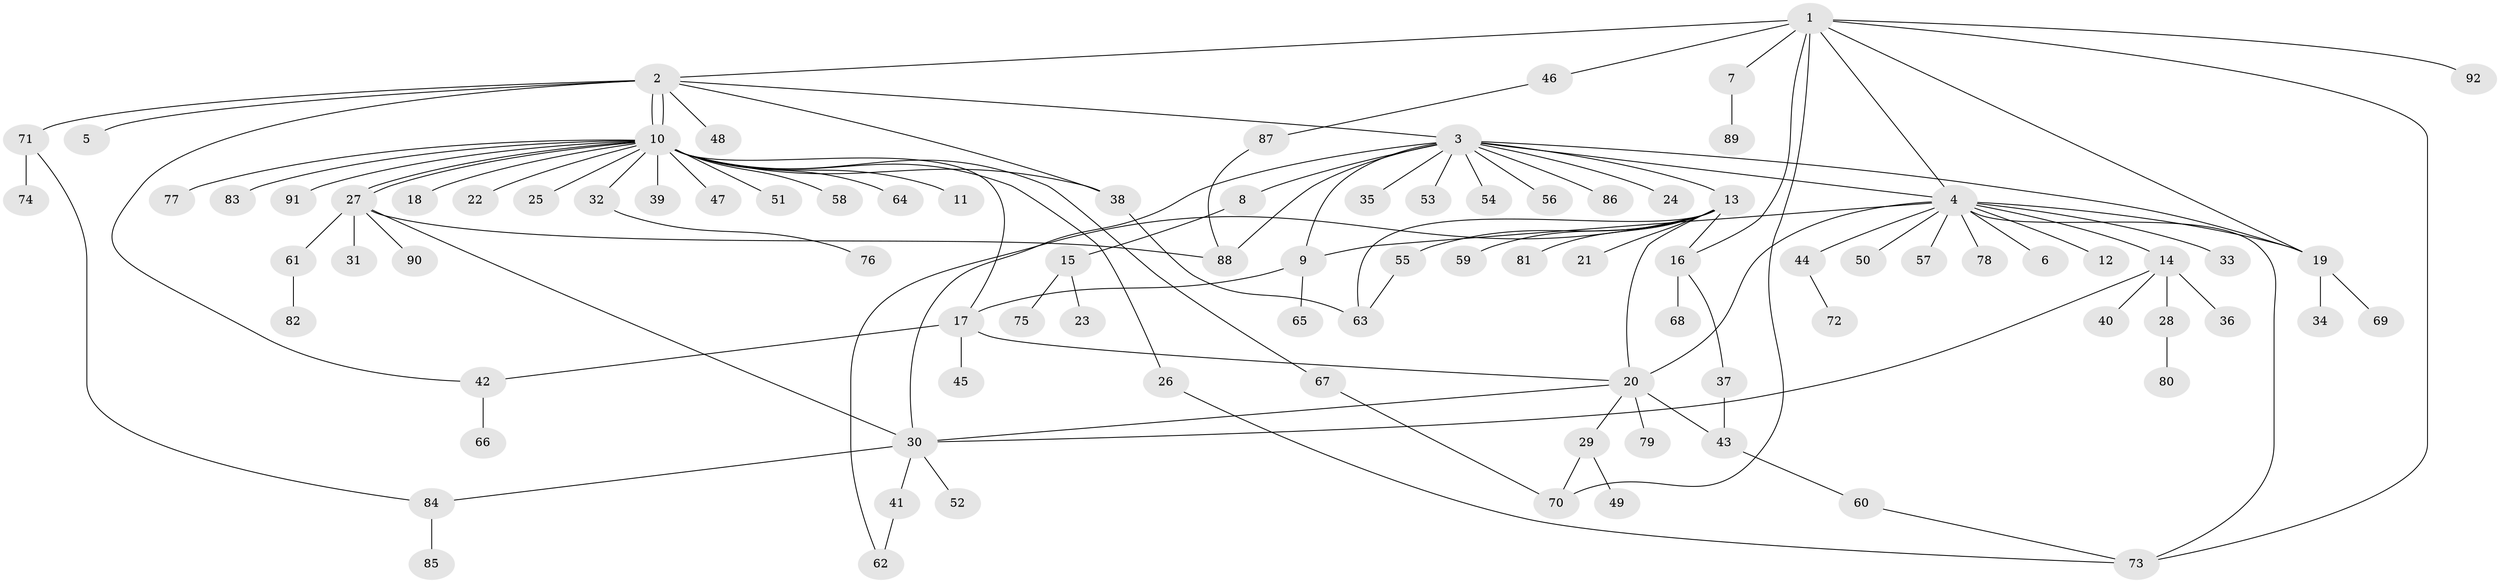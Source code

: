 // coarse degree distribution, {11: 0.014084507042253521, 9: 0.014084507042253521, 14: 0.014084507042253521, 12: 0.014084507042253521, 1: 0.6197183098591549, 2: 0.15492957746478872, 3: 0.07042253521126761, 19: 0.014084507042253521, 8: 0.028169014084507043, 10: 0.014084507042253521, 6: 0.028169014084507043, 4: 0.014084507042253521}
// Generated by graph-tools (version 1.1) at 2025/23/03/03/25 07:23:50]
// undirected, 92 vertices, 118 edges
graph export_dot {
graph [start="1"]
  node [color=gray90,style=filled];
  1;
  2;
  3;
  4;
  5;
  6;
  7;
  8;
  9;
  10;
  11;
  12;
  13;
  14;
  15;
  16;
  17;
  18;
  19;
  20;
  21;
  22;
  23;
  24;
  25;
  26;
  27;
  28;
  29;
  30;
  31;
  32;
  33;
  34;
  35;
  36;
  37;
  38;
  39;
  40;
  41;
  42;
  43;
  44;
  45;
  46;
  47;
  48;
  49;
  50;
  51;
  52;
  53;
  54;
  55;
  56;
  57;
  58;
  59;
  60;
  61;
  62;
  63;
  64;
  65;
  66;
  67;
  68;
  69;
  70;
  71;
  72;
  73;
  74;
  75;
  76;
  77;
  78;
  79;
  80;
  81;
  82;
  83;
  84;
  85;
  86;
  87;
  88;
  89;
  90;
  91;
  92;
  1 -- 2;
  1 -- 4;
  1 -- 7;
  1 -- 16;
  1 -- 19;
  1 -- 46;
  1 -- 70;
  1 -- 73;
  1 -- 92;
  2 -- 3;
  2 -- 5;
  2 -- 10;
  2 -- 10;
  2 -- 38;
  2 -- 42;
  2 -- 48;
  2 -- 71;
  3 -- 4;
  3 -- 8;
  3 -- 9;
  3 -- 13;
  3 -- 19;
  3 -- 24;
  3 -- 30;
  3 -- 35;
  3 -- 53;
  3 -- 54;
  3 -- 56;
  3 -- 86;
  3 -- 88;
  4 -- 6;
  4 -- 9;
  4 -- 12;
  4 -- 14;
  4 -- 19;
  4 -- 20;
  4 -- 33;
  4 -- 44;
  4 -- 50;
  4 -- 57;
  4 -- 73;
  4 -- 78;
  7 -- 89;
  8 -- 15;
  9 -- 17;
  9 -- 65;
  10 -- 11;
  10 -- 17;
  10 -- 18;
  10 -- 22;
  10 -- 25;
  10 -- 26;
  10 -- 27;
  10 -- 27;
  10 -- 32;
  10 -- 38;
  10 -- 39;
  10 -- 47;
  10 -- 51;
  10 -- 58;
  10 -- 64;
  10 -- 67;
  10 -- 77;
  10 -- 83;
  10 -- 91;
  13 -- 16;
  13 -- 20;
  13 -- 21;
  13 -- 55;
  13 -- 59;
  13 -- 62;
  13 -- 63;
  13 -- 81;
  14 -- 28;
  14 -- 30;
  14 -- 36;
  14 -- 40;
  15 -- 23;
  15 -- 75;
  16 -- 37;
  16 -- 68;
  17 -- 20;
  17 -- 42;
  17 -- 45;
  19 -- 34;
  19 -- 69;
  20 -- 29;
  20 -- 30;
  20 -- 43;
  20 -- 79;
  26 -- 73;
  27 -- 30;
  27 -- 31;
  27 -- 61;
  27 -- 88;
  27 -- 90;
  28 -- 80;
  29 -- 49;
  29 -- 70;
  30 -- 41;
  30 -- 52;
  30 -- 84;
  32 -- 76;
  37 -- 43;
  38 -- 63;
  41 -- 62;
  42 -- 66;
  43 -- 60;
  44 -- 72;
  46 -- 87;
  55 -- 63;
  60 -- 73;
  61 -- 82;
  67 -- 70;
  71 -- 74;
  71 -- 84;
  84 -- 85;
  87 -- 88;
}
